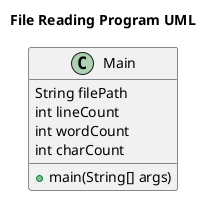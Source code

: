 @startuml
title File Reading Program UML

class Main {
    + main(String[] args)
}

Main : String filePath
Main : int lineCount
Main : int wordCount
Main : int charCount




@enduml
